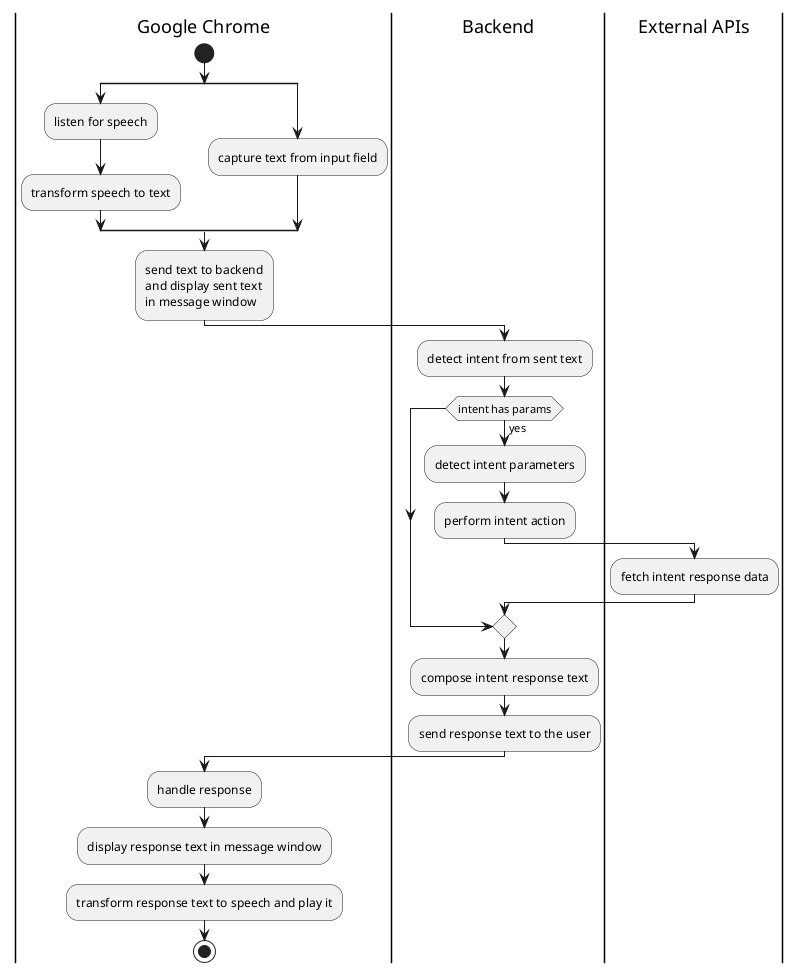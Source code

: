 @startuml flow
|Google Chrome|
start
split
:listen for speech;
:transform speech to text;
split again
:capture text from input field;
end split
:send text to backend
and display sent text
in message window;

|Backend|
:detect intent from sent text;
if (intent has params) then (yes)
:detect intent parameters;

:perform intent action;

|External APIs|
:fetch intent response data;
endif


|Backend|
:compose intent response text;
:send response text to the user;

|Google Chrome|
:handle response;
:display response text in message window;
:transform response text to speech and play it;


stop

@enduml
